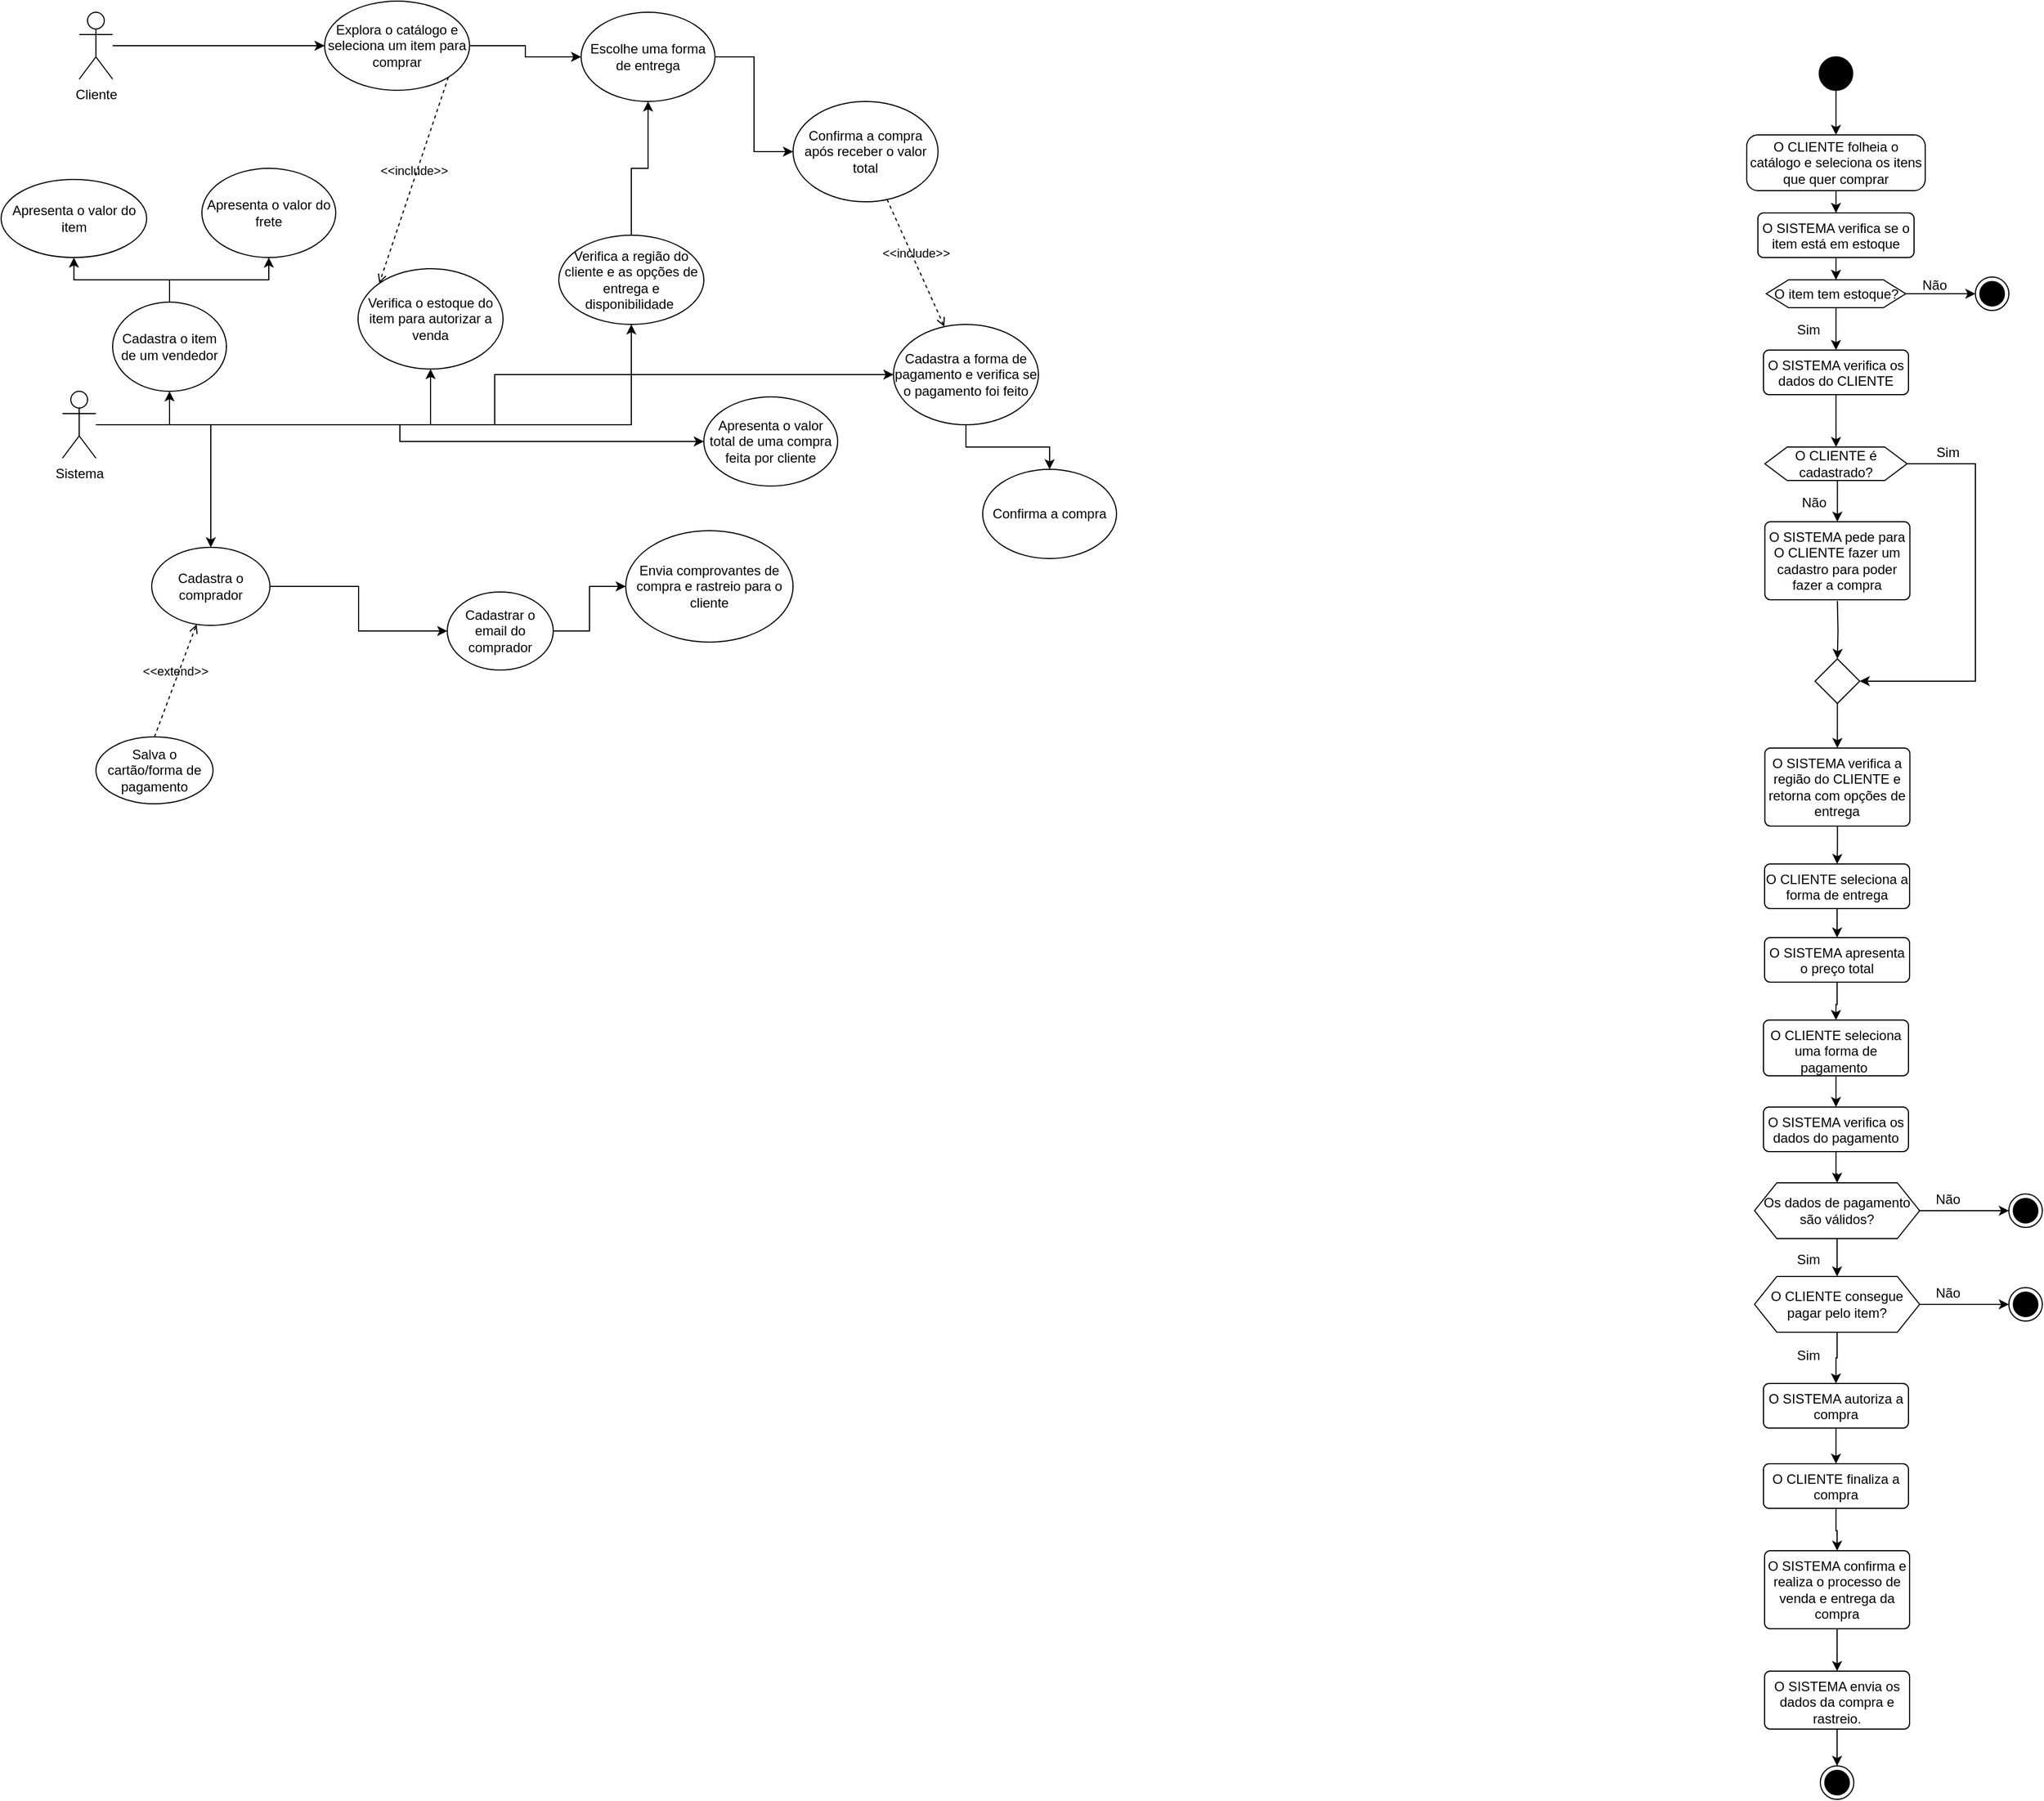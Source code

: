 <mxfile version="24.5.5" type="device">
  <diagram name="Página-1" id="9XC4d8FWF4W1ow4nJYgT">
    <mxGraphModel dx="1311" dy="706" grid="1" gridSize="10" guides="1" tooltips="1" connect="1" arrows="1" fold="1" page="1" pageScale="1" pageWidth="827" pageHeight="1169" math="0" shadow="0">
      <root>
        <mxCell id="0" />
        <mxCell id="1" parent="0" />
        <mxCell id="B7vRwgao4GkY3-GNqkVs-4" style="edgeStyle=orthogonalEdgeStyle;rounded=0;orthogonalLoop=1;jettySize=auto;html=1;" parent="1" source="B7vRwgao4GkY3-GNqkVs-1" target="B7vRwgao4GkY3-GNqkVs-3" edge="1">
          <mxGeometry relative="1" as="geometry" />
        </mxCell>
        <mxCell id="B7vRwgao4GkY3-GNqkVs-1" value="Cliente" style="shape=umlActor;verticalLabelPosition=bottom;verticalAlign=top;html=1;outlineConnect=0;" parent="1" vertex="1">
          <mxGeometry x="70" y="10" width="30" height="60" as="geometry" />
        </mxCell>
        <mxCell id="B7vRwgao4GkY3-GNqkVs-6" style="edgeStyle=orthogonalEdgeStyle;rounded=0;orthogonalLoop=1;jettySize=auto;html=1;" parent="1" source="B7vRwgao4GkY3-GNqkVs-2" target="B7vRwgao4GkY3-GNqkVs-5" edge="1">
          <mxGeometry relative="1" as="geometry" />
        </mxCell>
        <mxCell id="B7vRwgao4GkY3-GNqkVs-8" style="edgeStyle=orthogonalEdgeStyle;rounded=0;orthogonalLoop=1;jettySize=auto;html=1;" parent="1" source="B7vRwgao4GkY3-GNqkVs-2" target="B7vRwgao4GkY3-GNqkVs-7" edge="1">
          <mxGeometry relative="1" as="geometry">
            <mxPoint x="390" y="340" as="targetPoint" />
          </mxGeometry>
        </mxCell>
        <mxCell id="B7vRwgao4GkY3-GNqkVs-16" style="edgeStyle=orthogonalEdgeStyle;rounded=0;orthogonalLoop=1;jettySize=auto;html=1;entryX=0.5;entryY=1;entryDx=0;entryDy=0;" parent="1" source="B7vRwgao4GkY3-GNqkVs-2" target="B7vRwgao4GkY3-GNqkVs-15" edge="1">
          <mxGeometry relative="1" as="geometry">
            <mxPoint x="135" y="310" as="targetPoint" />
          </mxGeometry>
        </mxCell>
        <mxCell id="ERdWvexPSy5vcjp0KQEo-1" style="edgeStyle=orthogonalEdgeStyle;rounded=0;orthogonalLoop=1;jettySize=auto;html=1;" parent="1" source="B7vRwgao4GkY3-GNqkVs-2" target="B7vRwgao4GkY3-GNqkVs-19" edge="1">
          <mxGeometry relative="1" as="geometry" />
        </mxCell>
        <mxCell id="ERdWvexPSy5vcjp0KQEo-10" style="edgeStyle=orthogonalEdgeStyle;rounded=0;orthogonalLoop=1;jettySize=auto;html=1;" parent="1" source="B7vRwgao4GkY3-GNqkVs-2" target="ERdWvexPSy5vcjp0KQEo-8" edge="1">
          <mxGeometry relative="1" as="geometry" />
        </mxCell>
        <mxCell id="ERdWvexPSy5vcjp0KQEo-16" style="edgeStyle=orthogonalEdgeStyle;rounded=0;orthogonalLoop=1;jettySize=auto;html=1;entryX=0;entryY=0.5;entryDx=0;entryDy=0;" parent="1" source="B7vRwgao4GkY3-GNqkVs-2" target="ERdWvexPSy5vcjp0KQEo-15" edge="1">
          <mxGeometry relative="1" as="geometry" />
        </mxCell>
        <mxCell id="B7vRwgao4GkY3-GNqkVs-2" value="Sistema" style="shape=umlActor;verticalLabelPosition=bottom;verticalAlign=top;html=1;outlineConnect=0;" parent="1" vertex="1">
          <mxGeometry x="55" y="350" width="30" height="60" as="geometry" />
        </mxCell>
        <mxCell id="ERdWvexPSy5vcjp0KQEo-6" style="edgeStyle=orthogonalEdgeStyle;rounded=0;orthogonalLoop=1;jettySize=auto;html=1;" parent="1" source="B7vRwgao4GkY3-GNqkVs-3" target="ERdWvexPSy5vcjp0KQEo-5" edge="1">
          <mxGeometry relative="1" as="geometry" />
        </mxCell>
        <mxCell id="B7vRwgao4GkY3-GNqkVs-3" value="Explora o catálogo e seleciona um item para comprar" style="ellipse;whiteSpace=wrap;html=1;" parent="1" vertex="1">
          <mxGeometry x="290" width="130" height="80" as="geometry" />
        </mxCell>
        <mxCell id="B7vRwgao4GkY3-GNqkVs-12" style="edgeStyle=orthogonalEdgeStyle;rounded=0;orthogonalLoop=1;jettySize=auto;html=1;" parent="1" source="B7vRwgao4GkY3-GNqkVs-5" target="B7vRwgao4GkY3-GNqkVs-10" edge="1">
          <mxGeometry relative="1" as="geometry" />
        </mxCell>
        <mxCell id="B7vRwgao4GkY3-GNqkVs-5" value="Cadastra o comprador" style="ellipse;whiteSpace=wrap;html=1;" parent="1" vertex="1">
          <mxGeometry x="135" y="490" width="106" height="70" as="geometry" />
        </mxCell>
        <mxCell id="B7vRwgao4GkY3-GNqkVs-7" value="Verifica o estoque do item para autorizar a venda" style="ellipse;whiteSpace=wrap;html=1;" parent="1" vertex="1">
          <mxGeometry x="320" y="240" width="130" height="90" as="geometry" />
        </mxCell>
        <mxCell id="B7vRwgao4GkY3-GNqkVs-9" value="&amp;lt;&amp;lt;include&amp;gt;&amp;gt;" style="html=1;verticalAlign=bottom;labelBackgroundColor=none;endArrow=open;endFill=0;dashed=1;rounded=0;entryX=0;entryY=0;entryDx=0;entryDy=0;exitX=1;exitY=1;exitDx=0;exitDy=0;" parent="1" source="B7vRwgao4GkY3-GNqkVs-3" target="B7vRwgao4GkY3-GNqkVs-7" edge="1">
          <mxGeometry width="160" relative="1" as="geometry">
            <mxPoint x="190" y="170" as="sourcePoint" />
            <mxPoint x="350" y="170" as="targetPoint" />
          </mxGeometry>
        </mxCell>
        <mxCell id="ERdWvexPSy5vcjp0KQEo-20" style="edgeStyle=orthogonalEdgeStyle;rounded=0;orthogonalLoop=1;jettySize=auto;html=1;" parent="1" source="B7vRwgao4GkY3-GNqkVs-10" target="ERdWvexPSy5vcjp0KQEo-19" edge="1">
          <mxGeometry relative="1" as="geometry" />
        </mxCell>
        <mxCell id="B7vRwgao4GkY3-GNqkVs-10" value="Cadastrar o email do comprador" style="ellipse;whiteSpace=wrap;html=1;" parent="1" vertex="1">
          <mxGeometry x="400" y="530" width="95" height="70" as="geometry" />
        </mxCell>
        <mxCell id="B7vRwgao4GkY3-GNqkVs-13" value="Salva o cartão/forma de pagamento" style="ellipse;whiteSpace=wrap;html=1;" parent="1" vertex="1">
          <mxGeometry x="85" y="660" width="105" height="60" as="geometry" />
        </mxCell>
        <mxCell id="B7vRwgao4GkY3-GNqkVs-14" value="&amp;lt;&amp;lt;extend&amp;gt;&amp;gt;" style="html=1;verticalAlign=bottom;labelBackgroundColor=none;endArrow=open;endFill=0;dashed=1;rounded=0;exitX=0.5;exitY=0;exitDx=0;exitDy=0;" parent="1" source="B7vRwgao4GkY3-GNqkVs-13" target="B7vRwgao4GkY3-GNqkVs-5" edge="1">
          <mxGeometry x="-0.004" width="160" relative="1" as="geometry">
            <mxPoint x="265" y="510" as="sourcePoint" />
            <mxPoint x="425" y="510" as="targetPoint" />
            <mxPoint as="offset" />
          </mxGeometry>
        </mxCell>
        <mxCell id="ERdWvexPSy5vcjp0KQEo-4" style="edgeStyle=orthogonalEdgeStyle;rounded=0;orthogonalLoop=1;jettySize=auto;html=1;entryX=0.5;entryY=1;entryDx=0;entryDy=0;" parent="1" source="B7vRwgao4GkY3-GNqkVs-15" target="ERdWvexPSy5vcjp0KQEo-2" edge="1">
          <mxGeometry relative="1" as="geometry" />
        </mxCell>
        <mxCell id="ERdWvexPSy5vcjp0KQEo-13" style="edgeStyle=orthogonalEdgeStyle;rounded=0;orthogonalLoop=1;jettySize=auto;html=1;entryX=0.5;entryY=1;entryDx=0;entryDy=0;" parent="1" source="B7vRwgao4GkY3-GNqkVs-15" target="ERdWvexPSy5vcjp0KQEo-11" edge="1">
          <mxGeometry relative="1" as="geometry" />
        </mxCell>
        <mxCell id="B7vRwgao4GkY3-GNqkVs-15" value="Cadastra o item de um vendedor" style="ellipse;whiteSpace=wrap;html=1;" parent="1" vertex="1">
          <mxGeometry x="100" y="270" width="102" height="80" as="geometry" />
        </mxCell>
        <mxCell id="B7vRwgao4GkY3-GNqkVs-17" value="Confirma a compra após receber o valor total" style="ellipse;whiteSpace=wrap;html=1;" parent="1" vertex="1">
          <mxGeometry x="710" y="90" width="130" height="90" as="geometry" />
        </mxCell>
        <mxCell id="ERdWvexPSy5vcjp0KQEo-18" style="edgeStyle=orthogonalEdgeStyle;rounded=0;orthogonalLoop=1;jettySize=auto;html=1;" parent="1" source="B7vRwgao4GkY3-GNqkVs-19" target="ERdWvexPSy5vcjp0KQEo-17" edge="1">
          <mxGeometry relative="1" as="geometry" />
        </mxCell>
        <mxCell id="B7vRwgao4GkY3-GNqkVs-19" value="Cadastra a forma de pagamento e verifica se o pagamento foi feito" style="ellipse;whiteSpace=wrap;html=1;" parent="1" vertex="1">
          <mxGeometry x="800" y="290" width="130" height="90" as="geometry" />
        </mxCell>
        <mxCell id="B7vRwgao4GkY3-GNqkVs-20" value="&amp;lt;&amp;lt;include&amp;gt;&amp;gt;" style="html=1;verticalAlign=bottom;labelBackgroundColor=none;endArrow=open;endFill=0;dashed=1;rounded=0;" parent="1" source="B7vRwgao4GkY3-GNqkVs-17" target="B7vRwgao4GkY3-GNqkVs-19" edge="1">
          <mxGeometry width="160" relative="1" as="geometry">
            <mxPoint x="440" y="70" as="sourcePoint" />
            <mxPoint x="600" y="70" as="targetPoint" />
          </mxGeometry>
        </mxCell>
        <mxCell id="ERdWvexPSy5vcjp0KQEo-2" value="Apresenta o valor do item" style="ellipse;whiteSpace=wrap;html=1;" parent="1" vertex="1">
          <mxGeometry y="160" width="130.5" height="70" as="geometry" />
        </mxCell>
        <mxCell id="ERdWvexPSy5vcjp0KQEo-7" style="edgeStyle=orthogonalEdgeStyle;rounded=0;orthogonalLoop=1;jettySize=auto;html=1;" parent="1" source="ERdWvexPSy5vcjp0KQEo-5" target="B7vRwgao4GkY3-GNqkVs-17" edge="1">
          <mxGeometry relative="1" as="geometry" />
        </mxCell>
        <mxCell id="ERdWvexPSy5vcjp0KQEo-5" value="Escolhe uma forma de entrega" style="ellipse;whiteSpace=wrap;html=1;" parent="1" vertex="1">
          <mxGeometry x="520" y="10" width="120" height="80" as="geometry" />
        </mxCell>
        <mxCell id="ERdWvexPSy5vcjp0KQEo-9" style="edgeStyle=orthogonalEdgeStyle;rounded=0;orthogonalLoop=1;jettySize=auto;html=1;" parent="1" source="ERdWvexPSy5vcjp0KQEo-8" target="ERdWvexPSy5vcjp0KQEo-5" edge="1">
          <mxGeometry relative="1" as="geometry" />
        </mxCell>
        <mxCell id="ERdWvexPSy5vcjp0KQEo-8" value="Verifica a região do cliente e as opções de entrega e disponibilidade&amp;nbsp;" style="ellipse;whiteSpace=wrap;html=1;" parent="1" vertex="1">
          <mxGeometry x="500" y="210" width="130" height="80" as="geometry" />
        </mxCell>
        <mxCell id="ERdWvexPSy5vcjp0KQEo-11" value="Apresenta o valor do frete" style="ellipse;whiteSpace=wrap;html=1;" parent="1" vertex="1">
          <mxGeometry x="180" y="150" width="120" height="80" as="geometry" />
        </mxCell>
        <mxCell id="ERdWvexPSy5vcjp0KQEo-15" value="Apresenta o valor total de uma compra feita por cliente" style="ellipse;whiteSpace=wrap;html=1;" parent="1" vertex="1">
          <mxGeometry x="630" y="355" width="120" height="80" as="geometry" />
        </mxCell>
        <mxCell id="ERdWvexPSy5vcjp0KQEo-17" value="Confirma a compra" style="ellipse;whiteSpace=wrap;html=1;" parent="1" vertex="1">
          <mxGeometry x="880" y="420" width="120" height="80" as="geometry" />
        </mxCell>
        <mxCell id="ERdWvexPSy5vcjp0KQEo-19" value="Envia comprovantes de compra e rastreio para o cliente" style="ellipse;whiteSpace=wrap;html=1;" parent="1" vertex="1">
          <mxGeometry x="560" y="475" width="150" height="100" as="geometry" />
        </mxCell>
        <mxCell id="lTI0ILYgbXKL-xyLSWxP-4" style="edgeStyle=orthogonalEdgeStyle;rounded=0;orthogonalLoop=1;jettySize=auto;html=1;" edge="1" parent="1" source="lTI0ILYgbXKL-xyLSWxP-1" target="lTI0ILYgbXKL-xyLSWxP-2">
          <mxGeometry relative="1" as="geometry" />
        </mxCell>
        <mxCell id="lTI0ILYgbXKL-xyLSWxP-1" value="" style="ellipse;fillColor=strokeColor;html=1;" vertex="1" parent="1">
          <mxGeometry x="1630" y="50" width="30" height="30" as="geometry" />
        </mxCell>
        <mxCell id="lTI0ILYgbXKL-xyLSWxP-7" style="edgeStyle=orthogonalEdgeStyle;rounded=0;orthogonalLoop=1;jettySize=auto;html=1;" edge="1" parent="1" source="lTI0ILYgbXKL-xyLSWxP-2" target="lTI0ILYgbXKL-xyLSWxP-5">
          <mxGeometry relative="1" as="geometry" />
        </mxCell>
        <mxCell id="lTI0ILYgbXKL-xyLSWxP-2" value="O CLIENTE folheia o catálogo e seleciona os itens que quer comprar" style="html=1;dashed=0;rounded=1;absoluteArcSize=1;arcSize=20;verticalAlign=middle;align=center;whiteSpace=wrap;" vertex="1" parent="1">
          <mxGeometry x="1565" y="120" width="160" height="50" as="geometry" />
        </mxCell>
        <mxCell id="lTI0ILYgbXKL-xyLSWxP-9" style="edgeStyle=orthogonalEdgeStyle;rounded=0;orthogonalLoop=1;jettySize=auto;html=1;" edge="1" parent="1" source="lTI0ILYgbXKL-xyLSWxP-5" target="lTI0ILYgbXKL-xyLSWxP-8">
          <mxGeometry relative="1" as="geometry" />
        </mxCell>
        <mxCell id="lTI0ILYgbXKL-xyLSWxP-5" value="O SISTEMA verifica se o item está em estoque" style="html=1;align=center;verticalAlign=top;rounded=1;absoluteArcSize=1;arcSize=10;dashed=0;whiteSpace=wrap;" vertex="1" parent="1">
          <mxGeometry x="1575" y="190" width="140" height="40" as="geometry" />
        </mxCell>
        <mxCell id="lTI0ILYgbXKL-xyLSWxP-17" style="edgeStyle=orthogonalEdgeStyle;rounded=0;orthogonalLoop=1;jettySize=auto;html=1;" edge="1" parent="1" source="lTI0ILYgbXKL-xyLSWxP-6" target="lTI0ILYgbXKL-xyLSWxP-16">
          <mxGeometry relative="1" as="geometry" />
        </mxCell>
        <mxCell id="lTI0ILYgbXKL-xyLSWxP-6" value="O SISTEMA verifica os dados do CLIENTE" style="html=1;align=center;verticalAlign=top;rounded=1;absoluteArcSize=1;arcSize=10;dashed=0;whiteSpace=wrap;" vertex="1" parent="1">
          <mxGeometry x="1580" y="313" width="130" height="40" as="geometry" />
        </mxCell>
        <mxCell id="lTI0ILYgbXKL-xyLSWxP-11" style="edgeStyle=orthogonalEdgeStyle;rounded=0;orthogonalLoop=1;jettySize=auto;html=1;" edge="1" parent="1" source="lTI0ILYgbXKL-xyLSWxP-8" target="lTI0ILYgbXKL-xyLSWxP-10">
          <mxGeometry relative="1" as="geometry" />
        </mxCell>
        <mxCell id="lTI0ILYgbXKL-xyLSWxP-15" style="edgeStyle=orthogonalEdgeStyle;rounded=0;orthogonalLoop=1;jettySize=auto;html=1;exitX=0.5;exitY=1;exitDx=0;exitDy=0;" edge="1" parent="1" source="lTI0ILYgbXKL-xyLSWxP-8" target="lTI0ILYgbXKL-xyLSWxP-6">
          <mxGeometry relative="1" as="geometry" />
        </mxCell>
        <mxCell id="lTI0ILYgbXKL-xyLSWxP-8" value="O item tem estoque?" style="shape=hexagon;perimeter=hexagonPerimeter2;whiteSpace=wrap;html=1;fixedSize=1;" vertex="1" parent="1">
          <mxGeometry x="1582.5" y="250" width="125" height="25" as="geometry" />
        </mxCell>
        <mxCell id="lTI0ILYgbXKL-xyLSWxP-10" value="" style="ellipse;html=1;shape=endState;fillColor=strokeColor;" vertex="1" parent="1">
          <mxGeometry x="1770" y="247.5" width="30" height="30" as="geometry" />
        </mxCell>
        <mxCell id="lTI0ILYgbXKL-xyLSWxP-12" value="Não" style="text;html=1;align=center;verticalAlign=middle;resizable=0;points=[];autosize=1;strokeColor=none;fillColor=none;" vertex="1" parent="1">
          <mxGeometry x="1707.5" y="240" width="50" height="30" as="geometry" />
        </mxCell>
        <mxCell id="lTI0ILYgbXKL-xyLSWxP-19" style="edgeStyle=orthogonalEdgeStyle;rounded=0;orthogonalLoop=1;jettySize=auto;html=1;exitX=0.5;exitY=1;exitDx=0;exitDy=0;entryX=0.5;entryY=0;entryDx=0;entryDy=0;" edge="1" parent="1" source="lTI0ILYgbXKL-xyLSWxP-16" target="lTI0ILYgbXKL-xyLSWxP-18">
          <mxGeometry relative="1" as="geometry" />
        </mxCell>
        <mxCell id="lTI0ILYgbXKL-xyLSWxP-24" style="edgeStyle=orthogonalEdgeStyle;rounded=0;orthogonalLoop=1;jettySize=auto;html=1;exitX=1;exitY=0.5;exitDx=0;exitDy=0;entryX=1;entryY=0.5;entryDx=0;entryDy=0;" edge="1" parent="1" source="lTI0ILYgbXKL-xyLSWxP-16" target="lTI0ILYgbXKL-xyLSWxP-20">
          <mxGeometry relative="1" as="geometry">
            <mxPoint x="1820" y="620" as="targetPoint" />
            <Array as="points">
              <mxPoint x="1770" y="415" />
              <mxPoint x="1770" y="610" />
            </Array>
          </mxGeometry>
        </mxCell>
        <mxCell id="lTI0ILYgbXKL-xyLSWxP-16" value="O CLIENTE é cadastrado?" style="shape=hexagon;perimeter=hexagonPerimeter2;whiteSpace=wrap;html=1;fixedSize=1;" vertex="1" parent="1">
          <mxGeometry x="1581.25" y="400" width="127.5" height="30" as="geometry" />
        </mxCell>
        <mxCell id="lTI0ILYgbXKL-xyLSWxP-21" style="edgeStyle=orthogonalEdgeStyle;rounded=0;orthogonalLoop=1;jettySize=auto;html=1;" edge="1" parent="1" target="lTI0ILYgbXKL-xyLSWxP-20">
          <mxGeometry relative="1" as="geometry">
            <mxPoint x="1646.276" y="538" as="sourcePoint" />
          </mxGeometry>
        </mxCell>
        <mxCell id="lTI0ILYgbXKL-xyLSWxP-18" value="O SISTEMA pede para O CLIENTE fazer um cadastro para poder fazer a compra" style="html=1;align=center;verticalAlign=top;rounded=1;absoluteArcSize=1;arcSize=10;dashed=0;whiteSpace=wrap;" vertex="1" parent="1">
          <mxGeometry x="1581.25" y="467" width="130" height="70" as="geometry" />
        </mxCell>
        <mxCell id="lTI0ILYgbXKL-xyLSWxP-30" style="edgeStyle=orthogonalEdgeStyle;rounded=0;orthogonalLoop=1;jettySize=auto;html=1;exitX=0.5;exitY=1;exitDx=0;exitDy=0;" edge="1" parent="1" source="lTI0ILYgbXKL-xyLSWxP-20" target="lTI0ILYgbXKL-xyLSWxP-29">
          <mxGeometry relative="1" as="geometry" />
        </mxCell>
        <mxCell id="lTI0ILYgbXKL-xyLSWxP-20" value="" style="rhombus;whiteSpace=wrap;html=1;" vertex="1" parent="1">
          <mxGeometry x="1626.25" y="590" width="40" height="40" as="geometry" />
        </mxCell>
        <mxCell id="lTI0ILYgbXKL-xyLSWxP-22" value="Não" style="text;html=1;align=center;verticalAlign=middle;resizable=0;points=[];autosize=1;strokeColor=none;fillColor=none;" vertex="1" parent="1">
          <mxGeometry x="1600" y="435" width="50" height="30" as="geometry" />
        </mxCell>
        <mxCell id="lTI0ILYgbXKL-xyLSWxP-23" value="Sim" style="text;html=1;align=center;verticalAlign=middle;resizable=0;points=[];autosize=1;strokeColor=none;fillColor=none;" vertex="1" parent="1">
          <mxGeometry x="1600" y="280" width="40" height="30" as="geometry" />
        </mxCell>
        <mxCell id="lTI0ILYgbXKL-xyLSWxP-25" value="Sim" style="text;html=1;align=center;verticalAlign=middle;resizable=0;points=[];autosize=1;strokeColor=none;fillColor=none;" vertex="1" parent="1">
          <mxGeometry x="1725" y="390" width="40" height="30" as="geometry" />
        </mxCell>
        <mxCell id="lTI0ILYgbXKL-xyLSWxP-33" style="edgeStyle=orthogonalEdgeStyle;rounded=0;orthogonalLoop=1;jettySize=auto;html=1;exitX=0.5;exitY=1;exitDx=0;exitDy=0;" edge="1" parent="1" source="lTI0ILYgbXKL-xyLSWxP-27" target="lTI0ILYgbXKL-xyLSWxP-32">
          <mxGeometry relative="1" as="geometry" />
        </mxCell>
        <mxCell id="lTI0ILYgbXKL-xyLSWxP-27" value="O CLIENTE seleciona a forma de entrega" style="html=1;align=center;verticalAlign=top;rounded=1;absoluteArcSize=1;arcSize=10;dashed=0;whiteSpace=wrap;" vertex="1" parent="1">
          <mxGeometry x="1581" y="774" width="130" height="40" as="geometry" />
        </mxCell>
        <mxCell id="lTI0ILYgbXKL-xyLSWxP-31" style="edgeStyle=orthogonalEdgeStyle;rounded=0;orthogonalLoop=1;jettySize=auto;html=1;" edge="1" parent="1" source="lTI0ILYgbXKL-xyLSWxP-29" target="lTI0ILYgbXKL-xyLSWxP-27">
          <mxGeometry relative="1" as="geometry" />
        </mxCell>
        <mxCell id="lTI0ILYgbXKL-xyLSWxP-29" value="O SISTEMA verifica a região do CLIENTE e retorna com opções de entrega" style="html=1;align=center;verticalAlign=top;rounded=1;absoluteArcSize=1;arcSize=10;dashed=0;whiteSpace=wrap;" vertex="1" parent="1">
          <mxGeometry x="1581.25" y="670" width="130" height="70" as="geometry" />
        </mxCell>
        <mxCell id="lTI0ILYgbXKL-xyLSWxP-35" style="edgeStyle=orthogonalEdgeStyle;rounded=0;orthogonalLoop=1;jettySize=auto;html=1;" edge="1" parent="1" source="lTI0ILYgbXKL-xyLSWxP-32" target="lTI0ILYgbXKL-xyLSWxP-34">
          <mxGeometry relative="1" as="geometry" />
        </mxCell>
        <mxCell id="lTI0ILYgbXKL-xyLSWxP-32" value="O SISTEMA apresenta o preço total" style="html=1;align=center;verticalAlign=top;rounded=1;absoluteArcSize=1;arcSize=10;dashed=0;whiteSpace=wrap;" vertex="1" parent="1">
          <mxGeometry x="1581" y="840" width="130" height="40" as="geometry" />
        </mxCell>
        <mxCell id="lTI0ILYgbXKL-xyLSWxP-37" style="edgeStyle=orthogonalEdgeStyle;rounded=0;orthogonalLoop=1;jettySize=auto;html=1;" edge="1" parent="1" source="lTI0ILYgbXKL-xyLSWxP-34" target="lTI0ILYgbXKL-xyLSWxP-36">
          <mxGeometry relative="1" as="geometry" />
        </mxCell>
        <mxCell id="lTI0ILYgbXKL-xyLSWxP-34" value="O CLIENTE seleciona uma forma de pagamento&amp;nbsp;" style="html=1;align=center;verticalAlign=top;rounded=1;absoluteArcSize=1;arcSize=10;dashed=0;whiteSpace=wrap;" vertex="1" parent="1">
          <mxGeometry x="1580" y="914" width="130" height="50" as="geometry" />
        </mxCell>
        <mxCell id="lTI0ILYgbXKL-xyLSWxP-40" style="edgeStyle=orthogonalEdgeStyle;rounded=0;orthogonalLoop=1;jettySize=auto;html=1;" edge="1" parent="1" source="lTI0ILYgbXKL-xyLSWxP-36" target="lTI0ILYgbXKL-xyLSWxP-38">
          <mxGeometry relative="1" as="geometry" />
        </mxCell>
        <mxCell id="lTI0ILYgbXKL-xyLSWxP-36" value="O SISTEMA verifica os dados do pagamento" style="html=1;align=center;verticalAlign=top;rounded=1;absoluteArcSize=1;arcSize=10;dashed=0;whiteSpace=wrap;" vertex="1" parent="1">
          <mxGeometry x="1580" y="992" width="130" height="40" as="geometry" />
        </mxCell>
        <mxCell id="lTI0ILYgbXKL-xyLSWxP-42" style="edgeStyle=orthogonalEdgeStyle;rounded=0;orthogonalLoop=1;jettySize=auto;html=1;" edge="1" parent="1" source="lTI0ILYgbXKL-xyLSWxP-38" target="lTI0ILYgbXKL-xyLSWxP-41">
          <mxGeometry relative="1" as="geometry" />
        </mxCell>
        <mxCell id="lTI0ILYgbXKL-xyLSWxP-47" style="edgeStyle=orthogonalEdgeStyle;rounded=0;orthogonalLoop=1;jettySize=auto;html=1;" edge="1" parent="1" source="lTI0ILYgbXKL-xyLSWxP-38" target="lTI0ILYgbXKL-xyLSWxP-45">
          <mxGeometry relative="1" as="geometry" />
        </mxCell>
        <mxCell id="lTI0ILYgbXKL-xyLSWxP-38" value="Os dados de pagamento são válidos?" style="shape=hexagon;perimeter=hexagonPerimeter2;whiteSpace=wrap;html=1;fixedSize=1;" vertex="1" parent="1">
          <mxGeometry x="1572" y="1060" width="148" height="50" as="geometry" />
        </mxCell>
        <mxCell id="lTI0ILYgbXKL-xyLSWxP-48" style="edgeStyle=orthogonalEdgeStyle;rounded=0;orthogonalLoop=1;jettySize=auto;html=1;entryX=0;entryY=0.5;entryDx=0;entryDy=0;" edge="1" parent="1" source="lTI0ILYgbXKL-xyLSWxP-41" target="lTI0ILYgbXKL-xyLSWxP-46">
          <mxGeometry relative="1" as="geometry" />
        </mxCell>
        <mxCell id="lTI0ILYgbXKL-xyLSWxP-55" style="edgeStyle=orthogonalEdgeStyle;rounded=0;orthogonalLoop=1;jettySize=auto;html=1;" edge="1" parent="1" source="lTI0ILYgbXKL-xyLSWxP-41" target="lTI0ILYgbXKL-xyLSWxP-52">
          <mxGeometry relative="1" as="geometry" />
        </mxCell>
        <mxCell id="lTI0ILYgbXKL-xyLSWxP-41" value="O CLIENTE consegue pagar pelo item?" style="shape=hexagon;perimeter=hexagonPerimeter2;whiteSpace=wrap;html=1;fixedSize=1;" vertex="1" parent="1">
          <mxGeometry x="1572" y="1144" width="148" height="50" as="geometry" />
        </mxCell>
        <mxCell id="lTI0ILYgbXKL-xyLSWxP-43" value="Sim" style="text;html=1;align=center;verticalAlign=middle;resizable=0;points=[];autosize=1;strokeColor=none;fillColor=none;" vertex="1" parent="1">
          <mxGeometry x="1600" y="1114" width="40" height="30" as="geometry" />
        </mxCell>
        <mxCell id="lTI0ILYgbXKL-xyLSWxP-44" value="Sim" style="text;html=1;align=center;verticalAlign=middle;resizable=0;points=[];autosize=1;strokeColor=none;fillColor=none;" vertex="1" parent="1">
          <mxGeometry x="1600" y="1200" width="40" height="30" as="geometry" />
        </mxCell>
        <mxCell id="lTI0ILYgbXKL-xyLSWxP-45" value="" style="ellipse;html=1;shape=endState;fillColor=strokeColor;" vertex="1" parent="1">
          <mxGeometry x="1800" y="1070" width="30" height="30" as="geometry" />
        </mxCell>
        <mxCell id="lTI0ILYgbXKL-xyLSWxP-46" value="" style="ellipse;html=1;shape=endState;fillColor=strokeColor;" vertex="1" parent="1">
          <mxGeometry x="1800" y="1154" width="30" height="30" as="geometry" />
        </mxCell>
        <mxCell id="lTI0ILYgbXKL-xyLSWxP-50" value="Não" style="text;html=1;align=center;verticalAlign=middle;resizable=0;points=[];autosize=1;strokeColor=none;fillColor=none;" vertex="1" parent="1">
          <mxGeometry x="1720" y="1060" width="50" height="30" as="geometry" />
        </mxCell>
        <mxCell id="lTI0ILYgbXKL-xyLSWxP-51" value="Não" style="text;html=1;align=center;verticalAlign=middle;resizable=0;points=[];autosize=1;strokeColor=none;fillColor=none;" vertex="1" parent="1">
          <mxGeometry x="1720" y="1144" width="50" height="30" as="geometry" />
        </mxCell>
        <mxCell id="lTI0ILYgbXKL-xyLSWxP-56" style="edgeStyle=orthogonalEdgeStyle;rounded=0;orthogonalLoop=1;jettySize=auto;html=1;" edge="1" parent="1" source="lTI0ILYgbXKL-xyLSWxP-52" target="lTI0ILYgbXKL-xyLSWxP-53">
          <mxGeometry relative="1" as="geometry" />
        </mxCell>
        <mxCell id="lTI0ILYgbXKL-xyLSWxP-52" value="O SISTEMA autoriza a compra" style="html=1;align=center;verticalAlign=top;rounded=1;absoluteArcSize=1;arcSize=10;dashed=0;whiteSpace=wrap;" vertex="1" parent="1">
          <mxGeometry x="1580" y="1240" width="130" height="40" as="geometry" />
        </mxCell>
        <mxCell id="lTI0ILYgbXKL-xyLSWxP-57" style="edgeStyle=orthogonalEdgeStyle;rounded=0;orthogonalLoop=1;jettySize=auto;html=1;" edge="1" parent="1" source="lTI0ILYgbXKL-xyLSWxP-53" target="lTI0ILYgbXKL-xyLSWxP-54">
          <mxGeometry relative="1" as="geometry" />
        </mxCell>
        <mxCell id="lTI0ILYgbXKL-xyLSWxP-53" value="O CLIENTE finaliza a compra" style="html=1;align=center;verticalAlign=top;rounded=1;absoluteArcSize=1;arcSize=10;dashed=0;whiteSpace=wrap;" vertex="1" parent="1">
          <mxGeometry x="1580" y="1312" width="130" height="40" as="geometry" />
        </mxCell>
        <mxCell id="lTI0ILYgbXKL-xyLSWxP-59" style="edgeStyle=orthogonalEdgeStyle;rounded=0;orthogonalLoop=1;jettySize=auto;html=1;" edge="1" parent="1" source="lTI0ILYgbXKL-xyLSWxP-54" target="lTI0ILYgbXKL-xyLSWxP-58">
          <mxGeometry relative="1" as="geometry" />
        </mxCell>
        <mxCell id="lTI0ILYgbXKL-xyLSWxP-54" value="O SISTEMA confirma e realiza o processo de venda e entrega da compra" style="html=1;align=center;verticalAlign=top;rounded=1;absoluteArcSize=1;arcSize=10;dashed=0;whiteSpace=wrap;" vertex="1" parent="1">
          <mxGeometry x="1581" y="1390" width="130" height="70" as="geometry" />
        </mxCell>
        <mxCell id="lTI0ILYgbXKL-xyLSWxP-61" style="edgeStyle=orthogonalEdgeStyle;rounded=0;orthogonalLoop=1;jettySize=auto;html=1;" edge="1" parent="1" source="lTI0ILYgbXKL-xyLSWxP-58" target="lTI0ILYgbXKL-xyLSWxP-60">
          <mxGeometry relative="1" as="geometry" />
        </mxCell>
        <mxCell id="lTI0ILYgbXKL-xyLSWxP-58" value="O SISTEMA envia os dados da compra e rastreio." style="html=1;align=center;verticalAlign=top;rounded=1;absoluteArcSize=1;arcSize=10;dashed=0;whiteSpace=wrap;" vertex="1" parent="1">
          <mxGeometry x="1581" y="1498" width="130" height="52" as="geometry" />
        </mxCell>
        <mxCell id="lTI0ILYgbXKL-xyLSWxP-60" value="" style="ellipse;html=1;shape=endState;fillColor=strokeColor;" vertex="1" parent="1">
          <mxGeometry x="1631" y="1583" width="30" height="30" as="geometry" />
        </mxCell>
      </root>
    </mxGraphModel>
  </diagram>
</mxfile>
